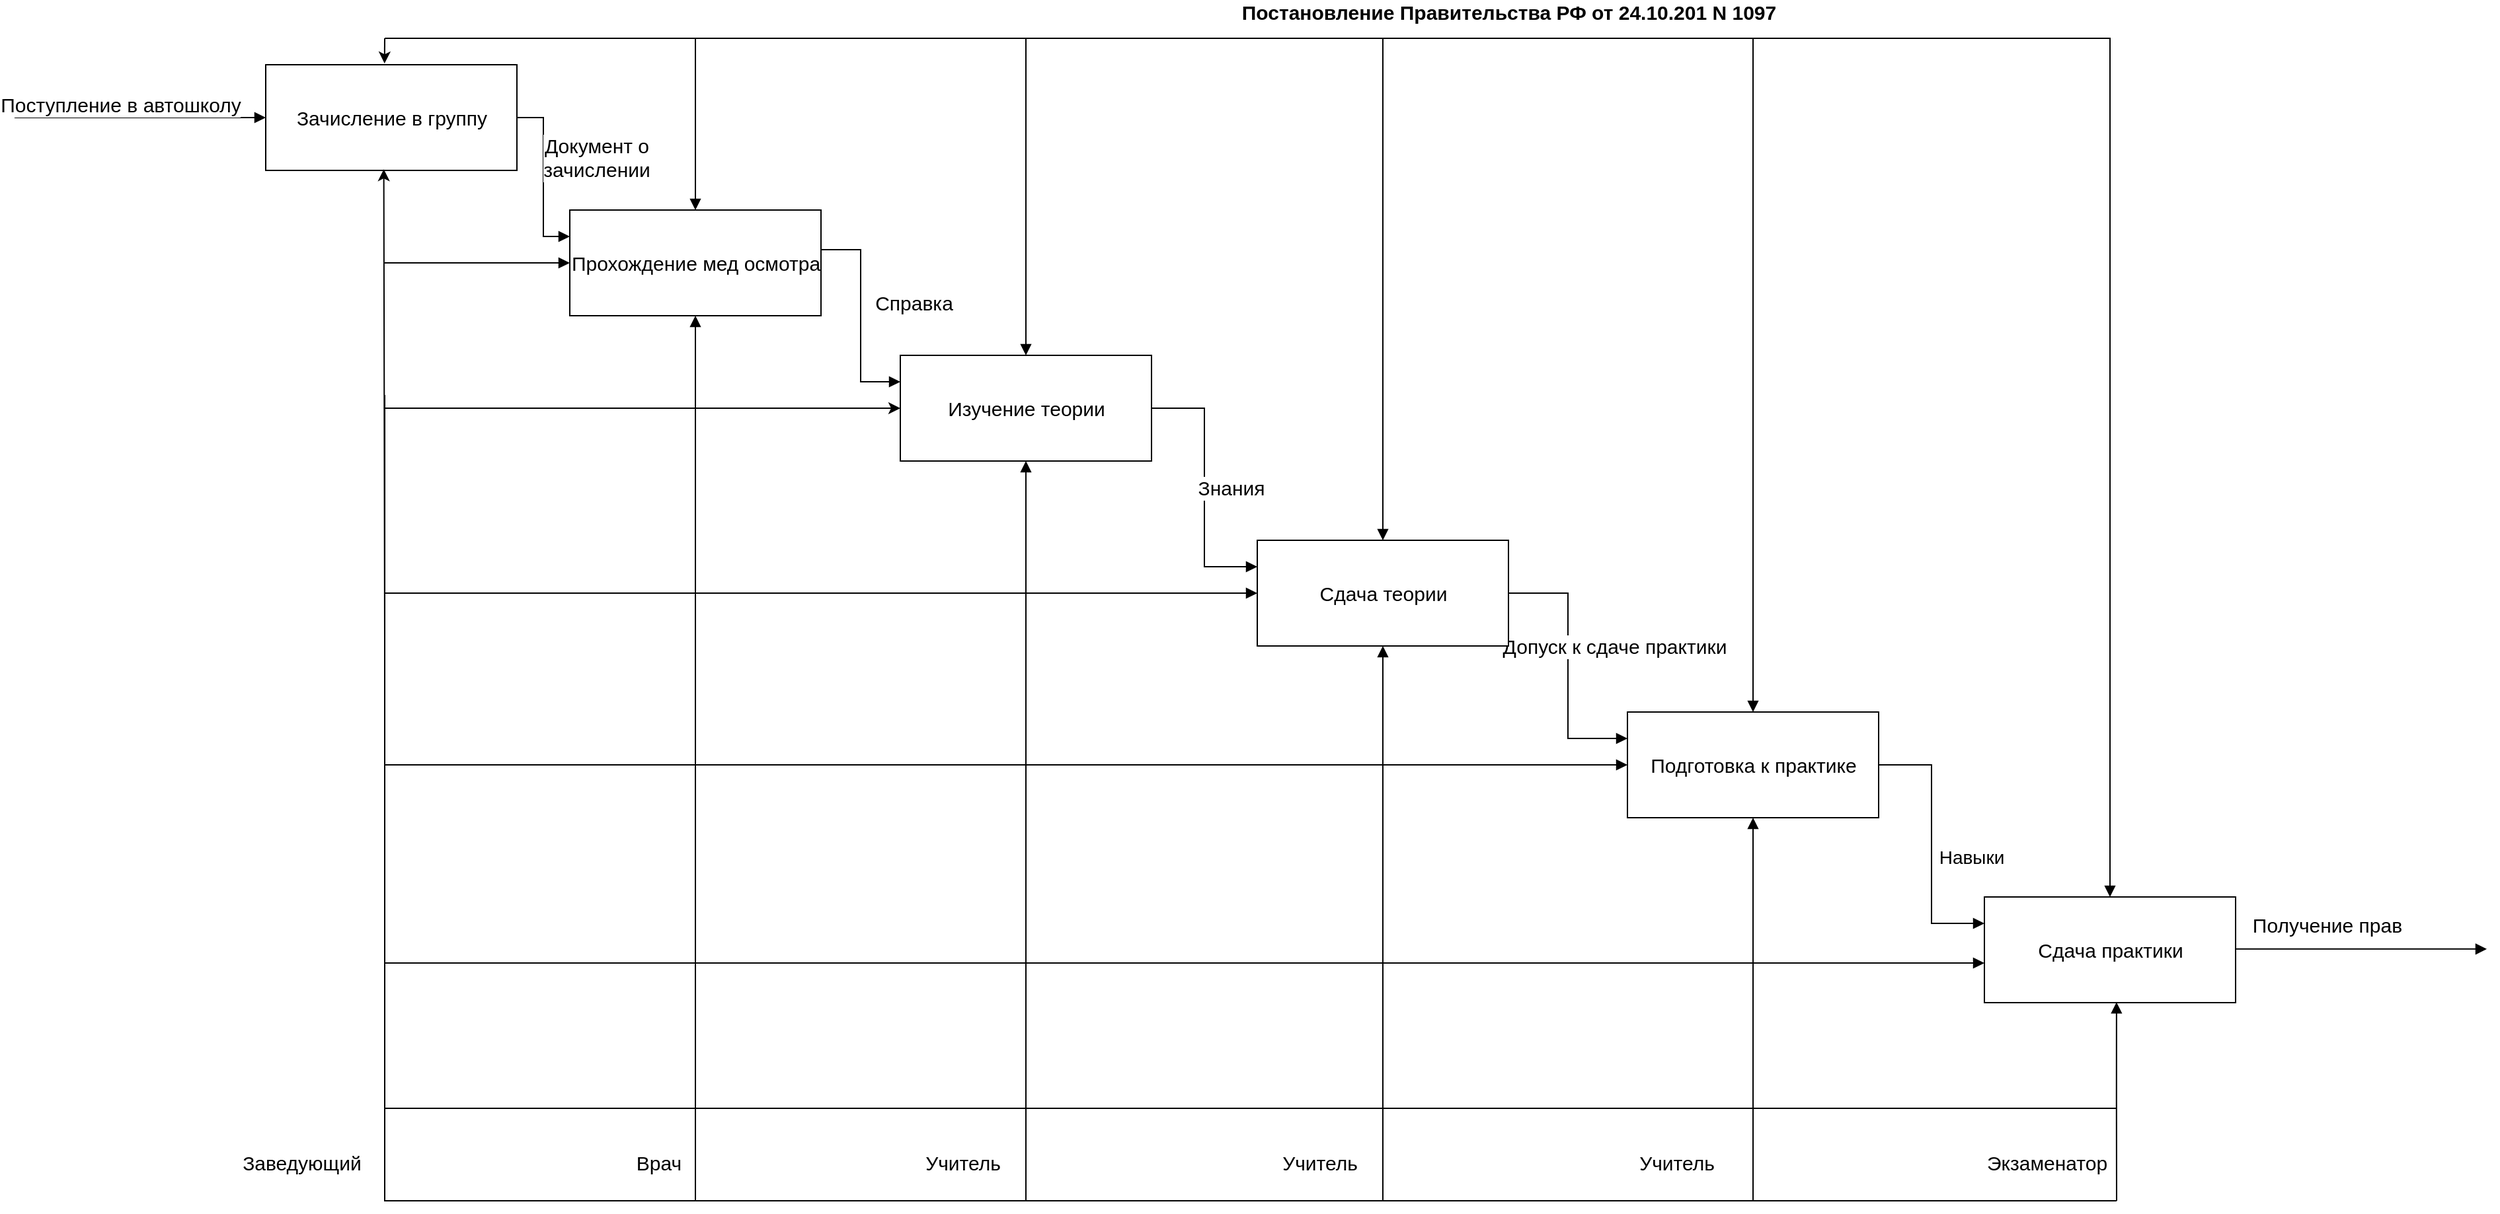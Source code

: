 <mxfile version="20.7.4" type="device"><diagram id="97Gb7hioaeDeuPOT_2My" name="Страница 1"><mxGraphModel dx="2206" dy="1175" grid="1" gridSize="10" guides="1" tooltips="1" connect="1" arrows="1" fold="1" page="1" pageScale="1" pageWidth="827" pageHeight="1169" math="0" shadow="0"><root><mxCell id="0"/><mxCell id="1" parent="0"/><mxCell id="lqTr1j_Yi0i8lSorF2Pw-1" style="edgeStyle=orthogonalEdgeStyle;rounded=0;orthogonalLoop=1;jettySize=auto;html=1;exitX=0;exitY=0.5;exitDx=0;exitDy=0;endArrow=none;endFill=0;startArrow=block;startFill=1;" edge="1" parent="1"><mxGeometry relative="1" as="geometry"><mxPoint x="460" y="330" as="targetPoint"/><mxPoint x="650" y="330" as="sourcePoint"/></mxGeometry></mxCell><mxCell id="lqTr1j_Yi0i8lSorF2Pw-2" value="Поступление в автошколу" style="edgeLabel;html=1;align=center;verticalAlign=middle;resizable=0;points=[];fontSize=15;" vertex="1" connectable="0" parent="lqTr1j_Yi0i8lSorF2Pw-1"><mxGeometry x="0.232" y="-3" relative="1" as="geometry"><mxPoint x="7" y="-7" as="offset"/></mxGeometry></mxCell><mxCell id="lqTr1j_Yi0i8lSorF2Pw-3" style="edgeStyle=orthogonalEdgeStyle;rounded=0;orthogonalLoop=1;jettySize=auto;html=1;exitX=0.5;exitY=0;exitDx=0;exitDy=0;startArrow=block;startFill=1;endArrow=block;endFill=1;entryX=0.5;entryY=0;entryDx=0;entryDy=0;" edge="1" parent="1" source="lqTr1j_Yi0i8lSorF2Pw-8" target="lqTr1j_Yi0i8lSorF2Pw-27"><mxGeometry relative="1" as="geometry"><mxPoint x="2127" y="470" as="targetPoint"/><Array as="points"><mxPoint x="1225" y="270"/><mxPoint x="2045" y="270"/></Array></mxGeometry></mxCell><mxCell id="lqTr1j_Yi0i8lSorF2Pw-4" value="&lt;span style=&quot;font-family: Arial; font-size: 15px; font-weight: 700; text-align: start;&quot;&gt;Постановление Правительства РФ от 24.10.201 N 1097&lt;/span&gt;" style="edgeLabel;html=1;align=center;verticalAlign=middle;resizable=0;points=[];fontSize=15;" vertex="1" connectable="0" parent="lqTr1j_Yi0i8lSorF2Pw-3"><mxGeometry x="-0.402" y="3" relative="1" as="geometry"><mxPoint x="93" y="-17" as="offset"/></mxGeometry></mxCell><mxCell id="lqTr1j_Yi0i8lSorF2Pw-5" style="edgeStyle=orthogonalEdgeStyle;rounded=0;orthogonalLoop=1;jettySize=auto;html=1;exitX=1;exitY=0.5;exitDx=0;exitDy=0;entryX=0;entryY=0.25;entryDx=0;entryDy=0;startArrow=none;startFill=0;endArrow=block;endFill=1;" edge="1" parent="1" source="lqTr1j_Yi0i8lSorF2Pw-8" target="lqTr1j_Yi0i8lSorF2Pw-14"><mxGeometry relative="1" as="geometry"/></mxCell><mxCell id="lqTr1j_Yi0i8lSorF2Pw-6" value="Знания" style="edgeLabel;html=1;align=center;verticalAlign=middle;resizable=0;points=[];fontSize=15;" vertex="1" connectable="0" parent="lqTr1j_Yi0i8lSorF2Pw-5"><mxGeometry x="-0.1" y="-1" relative="1" as="geometry"><mxPoint x="21" y="10" as="offset"/></mxGeometry></mxCell><mxCell id="lqTr1j_Yi0i8lSorF2Pw-7" style="edgeStyle=orthogonalEdgeStyle;rounded=0;orthogonalLoop=1;jettySize=auto;html=1;exitX=0.5;exitY=1;exitDx=0;exitDy=0;startArrow=block;startFill=1;endArrow=none;endFill=0;" edge="1" parent="1" source="lqTr1j_Yi0i8lSorF2Pw-8"><mxGeometry relative="1" as="geometry"><mxPoint x="1225" y="1150" as="targetPoint"/></mxGeometry></mxCell><mxCell id="lqTr1j_Yi0i8lSorF2Pw-8" value="Изучение теории" style="html=1;fontSize=15;" vertex="1" parent="1"><mxGeometry x="1130" y="510" width="190" height="80" as="geometry"/></mxCell><mxCell id="lqTr1j_Yi0i8lSorF2Pw-9" style="edgeStyle=orthogonalEdgeStyle;rounded=0;orthogonalLoop=1;jettySize=auto;html=1;exitX=0.5;exitY=0;exitDx=0;exitDy=0;startArrow=block;startFill=1;endArrow=none;endFill=0;" edge="1" parent="1" source="lqTr1j_Yi0i8lSorF2Pw-14"><mxGeometry relative="1" as="geometry"><mxPoint x="1495" y="270" as="targetPoint"/></mxGeometry></mxCell><mxCell id="lqTr1j_Yi0i8lSorF2Pw-10" style="edgeStyle=orthogonalEdgeStyle;rounded=0;orthogonalLoop=1;jettySize=auto;html=1;exitX=0.5;exitY=1;exitDx=0;exitDy=0;startArrow=block;startFill=1;endArrow=none;endFill=0;" edge="1" parent="1" source="lqTr1j_Yi0i8lSorF2Pw-14"><mxGeometry relative="1" as="geometry"><mxPoint x="1495" y="1150" as="targetPoint"/></mxGeometry></mxCell><mxCell id="lqTr1j_Yi0i8lSorF2Pw-11" style="edgeStyle=orthogonalEdgeStyle;rounded=0;orthogonalLoop=1;jettySize=auto;html=1;exitX=0;exitY=0.5;exitDx=0;exitDy=0;startArrow=block;startFill=1;endArrow=none;endFill=0;" edge="1" parent="1" source="lqTr1j_Yi0i8lSorF2Pw-14"><mxGeometry relative="1" as="geometry"><mxPoint x="740" y="540" as="targetPoint"/><Array as="points"><mxPoint x="740" y="690"/><mxPoint x="740" y="550"/></Array></mxGeometry></mxCell><mxCell id="lqTr1j_Yi0i8lSorF2Pw-12" style="edgeStyle=orthogonalEdgeStyle;rounded=0;orthogonalLoop=1;jettySize=auto;html=1;exitX=1;exitY=0.5;exitDx=0;exitDy=0;entryX=0;entryY=0.25;entryDx=0;entryDy=0;startArrow=none;startFill=0;endArrow=block;endFill=1;" edge="1" parent="1" source="lqTr1j_Yi0i8lSorF2Pw-14" target="lqTr1j_Yi0i8lSorF2Pw-20"><mxGeometry relative="1" as="geometry"/></mxCell><mxCell id="lqTr1j_Yi0i8lSorF2Pw-13" value="Допуск к сдаче практики" style="edgeLabel;html=1;align=center;verticalAlign=middle;resizable=0;points=[];fontSize=15;" vertex="1" connectable="0" parent="lqTr1j_Yi0i8lSorF2Pw-12"><mxGeometry x="-0.13" y="-2" relative="1" as="geometry"><mxPoint x="37" y="-2" as="offset"/></mxGeometry></mxCell><mxCell id="lqTr1j_Yi0i8lSorF2Pw-14" value="Сдача теории" style="html=1;fontSize=15;" vertex="1" parent="1"><mxGeometry x="1400" y="650" width="190" height="80" as="geometry"/></mxCell><mxCell id="lqTr1j_Yi0i8lSorF2Pw-15" style="edgeStyle=orthogonalEdgeStyle;rounded=0;orthogonalLoop=1;jettySize=auto;html=1;exitX=0.5;exitY=0;exitDx=0;exitDy=0;startArrow=block;startFill=1;endArrow=none;endFill=0;" edge="1" parent="1" source="lqTr1j_Yi0i8lSorF2Pw-20"><mxGeometry relative="1" as="geometry"><mxPoint x="1770" y="270" as="targetPoint"/><Array as="points"><mxPoint x="1775" y="270"/></Array></mxGeometry></mxCell><mxCell id="lqTr1j_Yi0i8lSorF2Pw-16" style="edgeStyle=orthogonalEdgeStyle;rounded=0;orthogonalLoop=1;jettySize=auto;html=1;exitX=0.5;exitY=1;exitDx=0;exitDy=0;startArrow=block;startFill=1;endArrow=none;endFill=0;" edge="1" parent="1" source="lqTr1j_Yi0i8lSorF2Pw-20"><mxGeometry relative="1" as="geometry"><mxPoint x="1775" y="1150" as="targetPoint"/></mxGeometry></mxCell><mxCell id="lqTr1j_Yi0i8lSorF2Pw-17" style="edgeStyle=orthogonalEdgeStyle;rounded=0;orthogonalLoop=1;jettySize=auto;html=1;exitX=1;exitY=0.5;exitDx=0;exitDy=0;entryX=0;entryY=0.25;entryDx=0;entryDy=0;startArrow=none;startFill=0;endArrow=block;endFill=1;" edge="1" parent="1" source="lqTr1j_Yi0i8lSorF2Pw-20" target="lqTr1j_Yi0i8lSorF2Pw-27"><mxGeometry relative="1" as="geometry"/></mxCell><mxCell id="lqTr1j_Yi0i8lSorF2Pw-18" value="Навыки" style="edgeLabel;html=1;align=center;verticalAlign=middle;resizable=0;points=[];fontSize=14;" vertex="1" connectable="0" parent="lqTr1j_Yi0i8lSorF2Pw-17"><mxGeometry x="-0.21" y="2" relative="1" as="geometry"><mxPoint x="28" y="31" as="offset"/></mxGeometry></mxCell><mxCell id="lqTr1j_Yi0i8lSorF2Pw-19" style="edgeStyle=orthogonalEdgeStyle;rounded=0;orthogonalLoop=1;jettySize=auto;html=1;exitX=0;exitY=0.5;exitDx=0;exitDy=0;startArrow=block;startFill=1;endArrow=none;endFill=0;" edge="1" parent="1" source="lqTr1j_Yi0i8lSorF2Pw-20"><mxGeometry relative="1" as="geometry"><mxPoint x="740" y="540" as="targetPoint"/><Array as="points"><mxPoint x="740" y="820"/><mxPoint x="740" y="550"/></Array></mxGeometry></mxCell><mxCell id="lqTr1j_Yi0i8lSorF2Pw-20" value="Подготовка к практике" style="html=1;fontSize=15;" vertex="1" parent="1"><mxGeometry x="1680" y="780" width="190" height="80" as="geometry"/></mxCell><mxCell id="lqTr1j_Yi0i8lSorF2Pw-25" style="edgeStyle=orthogonalEdgeStyle;rounded=0;orthogonalLoop=1;jettySize=auto;html=1;exitX=0.526;exitY=0.996;exitDx=0;exitDy=0;startArrow=block;startFill=1;endArrow=none;endFill=0;exitPerimeter=0;" edge="1" parent="1" source="lqTr1j_Yi0i8lSorF2Pw-27"><mxGeometry relative="1" as="geometry"><mxPoint x="2050" y="1150" as="targetPoint"/></mxGeometry></mxCell><mxCell id="lqTr1j_Yi0i8lSorF2Pw-27" value="Сдача практики" style="html=1;fontSize=15;" vertex="1" parent="1"><mxGeometry x="1950" y="920" width="190" height="80" as="geometry"/></mxCell><mxCell id="lqTr1j_Yi0i8lSorF2Pw-28" value="Учитель" style="edgeLabel;html=1;align=center;verticalAlign=middle;resizable=0;points=[];fontSize=15;" vertex="1" connectable="0" parent="1"><mxGeometry x="1360" y="1130" as="geometry"><mxPoint x="87" y="-9" as="offset"/></mxGeometry></mxCell><mxCell id="lqTr1j_Yi0i8lSorF2Pw-31" style="edgeStyle=orthogonalEdgeStyle;rounded=0;orthogonalLoop=1;jettySize=auto;html=1;startArrow=block;startFill=1;endArrow=none;endFill=0;" edge="1" parent="1"><mxGeometry relative="1" as="geometry"><mxPoint x="1950" y="970" as="sourcePoint"/><mxPoint x="740" y="970" as="targetPoint"/><Array as="points"><mxPoint x="1010" y="970"/></Array></mxGeometry></mxCell><mxCell id="lqTr1j_Yi0i8lSorF2Pw-33" style="edgeStyle=orthogonalEdgeStyle;rounded=0;orthogonalLoop=1;jettySize=auto;html=1;exitX=1;exitY=0.5;exitDx=0;exitDy=0;startArrow=none;startFill=0;endArrow=block;endFill=1;" edge="1" parent="1"><mxGeometry relative="1" as="geometry"><mxPoint x="2330" y="959.38" as="targetPoint"/><mxPoint x="2140" y="959.38" as="sourcePoint"/><Array as="points"><mxPoint x="2320" y="959.38"/><mxPoint x="2320" y="959.38"/></Array></mxGeometry></mxCell><mxCell id="lqTr1j_Yi0i8lSorF2Pw-34" value="Получение прав" style="edgeLabel;html=1;align=center;verticalAlign=middle;resizable=0;points=[];fontSize=15;" vertex="1" connectable="0" parent="lqTr1j_Yi0i8lSorF2Pw-33"><mxGeometry x="-0.39" y="3" relative="1" as="geometry"><mxPoint x="11" y="-16" as="offset"/></mxGeometry></mxCell><mxCell id="lqTr1j_Yi0i8lSorF2Pw-35" value="Учитель" style="edgeLabel;html=1;align=center;verticalAlign=middle;resizable=0;points=[];fontSize=15;" vertex="1" connectable="0" parent="1"><mxGeometry x="1630" y="1130" as="geometry"><mxPoint x="87" y="-9" as="offset"/></mxGeometry></mxCell><mxCell id="lqTr1j_Yi0i8lSorF2Pw-37" value="Экзаменатор" style="edgeLabel;html=1;align=center;verticalAlign=middle;resizable=0;points=[];fontSize=15;" vertex="1" connectable="0" parent="1"><mxGeometry x="1910" y="1130" as="geometry"><mxPoint x="87" y="-9" as="offset"/></mxGeometry></mxCell><mxCell id="lqTr1j_Yi0i8lSorF2Pw-38" style="edgeStyle=orthogonalEdgeStyle;rounded=0;orthogonalLoop=1;jettySize=auto;html=1;exitX=0;exitY=0.5;exitDx=0;exitDy=0;startArrow=block;startFill=1;endArrow=none;endFill=0;" edge="1" parent="1" source="lqTr1j_Yi0i8lSorF2Pw-43"><mxGeometry relative="1" as="geometry"><mxPoint x="740" y="440" as="targetPoint"/></mxGeometry></mxCell><mxCell id="lqTr1j_Yi0i8lSorF2Pw-39" style="edgeStyle=orthogonalEdgeStyle;rounded=0;orthogonalLoop=1;jettySize=auto;html=1;exitX=0.5;exitY=0;exitDx=0;exitDy=0;startArrow=block;startFill=1;endArrow=none;endFill=0;" edge="1" parent="1" source="lqTr1j_Yi0i8lSorF2Pw-43"><mxGeometry relative="1" as="geometry"><mxPoint x="965" y="270" as="targetPoint"/><Array as="points"><mxPoint x="975" y="270"/></Array></mxGeometry></mxCell><mxCell id="lqTr1j_Yi0i8lSorF2Pw-40" style="edgeStyle=orthogonalEdgeStyle;rounded=0;orthogonalLoop=1;jettySize=auto;html=1;exitX=1;exitY=0.25;exitDx=0;exitDy=0;entryX=0;entryY=0.25;entryDx=0;entryDy=0;startArrow=none;startFill=0;endArrow=block;endFill=1;" edge="1" parent="1" source="lqTr1j_Yi0i8lSorF2Pw-43" target="lqTr1j_Yi0i8lSorF2Pw-8"><mxGeometry relative="1" as="geometry"><Array as="points"><mxPoint x="1070" y="430"/><mxPoint x="1100" y="430"/><mxPoint x="1100" y="530"/></Array></mxGeometry></mxCell><mxCell id="lqTr1j_Yi0i8lSorF2Pw-41" value="Справка" style="edgeLabel;html=1;align=center;verticalAlign=middle;resizable=0;points=[];fontSize=15;" vertex="1" connectable="0" parent="lqTr1j_Yi0i8lSorF2Pw-40"><mxGeometry x="0.271" relative="1" as="geometry"><mxPoint x="40" y="-28" as="offset"/></mxGeometry></mxCell><mxCell id="lqTr1j_Yi0i8lSorF2Pw-42" style="edgeStyle=orthogonalEdgeStyle;rounded=0;orthogonalLoop=1;jettySize=auto;html=1;exitX=0.5;exitY=1;exitDx=0;exitDy=0;startArrow=block;startFill=1;endArrow=none;endFill=0;" edge="1" parent="1" source="lqTr1j_Yi0i8lSorF2Pw-43"><mxGeometry relative="1" as="geometry"><mxPoint x="975" y="1150" as="targetPoint"/></mxGeometry></mxCell><mxCell id="lqTr1j_Yi0i8lSorF2Pw-43" value="Прохождение мед осмотра" style="html=1;fontSize=15;" vertex="1" parent="1"><mxGeometry x="880" y="400" width="190" height="80" as="geometry"/></mxCell><mxCell id="lqTr1j_Yi0i8lSorF2Pw-44" style="edgeStyle=orthogonalEdgeStyle;rounded=0;orthogonalLoop=1;jettySize=auto;html=1;exitX=1;exitY=0.5;exitDx=0;exitDy=0;entryX=0;entryY=0.25;entryDx=0;entryDy=0;startArrow=none;startFill=0;endArrow=block;endFill=1;" edge="1" parent="1" source="lqTr1j_Yi0i8lSorF2Pw-46" target="lqTr1j_Yi0i8lSorF2Pw-43"><mxGeometry relative="1" as="geometry"/></mxCell><mxCell id="lqTr1j_Yi0i8lSorF2Pw-45" value="Документ о&lt;br&gt;зачислении" style="edgeLabel;html=1;align=center;verticalAlign=middle;resizable=0;points=[];fontSize=15;" vertex="1" connectable="0" parent="lqTr1j_Yi0i8lSorF2Pw-44"><mxGeometry x="-0.169" y="1" relative="1" as="geometry"><mxPoint x="39" y="-4" as="offset"/></mxGeometry></mxCell><mxCell id="lqTr1j_Yi0i8lSorF2Pw-46" value="Зачисление в группу" style="html=1;fontSize=15;" vertex="1" parent="1"><mxGeometry x="650" y="290" width="190" height="80" as="geometry"/></mxCell><mxCell id="lqTr1j_Yi0i8lSorF2Pw-47" value="Врач" style="edgeLabel;html=1;align=center;verticalAlign=middle;resizable=0;points=[];fontSize=15;" vertex="1" connectable="0" parent="1"><mxGeometry x="860" y="1130" as="geometry"><mxPoint x="87" y="-9" as="offset"/></mxGeometry></mxCell><mxCell id="lqTr1j_Yi0i8lSorF2Pw-48" value="Заведующий" style="edgeLabel;html=1;align=center;verticalAlign=middle;resizable=0;points=[];fontSize=15;" vertex="1" connectable="0" parent="1"><mxGeometry x="590" y="1130" as="geometry"><mxPoint x="87" y="-9" as="offset"/></mxGeometry></mxCell><mxCell id="lqTr1j_Yi0i8lSorF2Pw-50" value="" style="endArrow=none;html=1;rounded=0;fontSize=15;" edge="1" parent="1"><mxGeometry width="50" height="50" relative="1" as="geometry"><mxPoint x="1120" y="550" as="sourcePoint"/><mxPoint x="2050" y="1150" as="targetPoint"/><Array as="points"><mxPoint x="740" y="550"/><mxPoint x="740" y="1150"/></Array></mxGeometry></mxCell><mxCell id="lqTr1j_Yi0i8lSorF2Pw-51" value="" style="endArrow=classic;html=1;rounded=0;fontSize=15;entryX=0;entryY=0.5;entryDx=0;entryDy=0;" edge="1" parent="1" target="lqTr1j_Yi0i8lSorF2Pw-8"><mxGeometry width="50" height="50" relative="1" as="geometry"><mxPoint x="1050" y="550" as="sourcePoint"/><mxPoint x="1100" y="500" as="targetPoint"/></mxGeometry></mxCell><mxCell id="lqTr1j_Yi0i8lSorF2Pw-52" value="" style="endArrow=none;html=1;rounded=0;fontSize=15;" edge="1" parent="1"><mxGeometry width="50" height="50" relative="1" as="geometry"><mxPoint x="740" y="270" as="sourcePoint"/><mxPoint x="1230" y="270" as="targetPoint"/></mxGeometry></mxCell><mxCell id="lqTr1j_Yi0i8lSorF2Pw-55" value="" style="endArrow=classic;html=1;rounded=0;fontSize=15;entryX=0.473;entryY=-0.012;entryDx=0;entryDy=0;entryPerimeter=0;" edge="1" parent="1" target="lqTr1j_Yi0i8lSorF2Pw-46"><mxGeometry width="50" height="50" relative="1" as="geometry"><mxPoint x="740" y="270" as="sourcePoint"/><mxPoint x="830" y="180" as="targetPoint"/></mxGeometry></mxCell><mxCell id="lqTr1j_Yi0i8lSorF2Pw-57" value="" style="endArrow=classic;html=1;rounded=0;fontSize=15;entryX=0.47;entryY=0.989;entryDx=0;entryDy=0;entryPerimeter=0;" edge="1" parent="1" target="lqTr1j_Yi0i8lSorF2Pw-46"><mxGeometry width="50" height="50" relative="1" as="geometry"><mxPoint x="2050" y="1080" as="sourcePoint"/><mxPoint x="730" y="410" as="targetPoint"/><Array as="points"><mxPoint x="740" y="1080"/><mxPoint x="740" y="730"/></Array></mxGeometry></mxCell><mxCell id="lqTr1j_Yi0i8lSorF2Pw-58" value="Учитель" style="edgeLabel;html=1;align=center;verticalAlign=middle;resizable=0;points=[];fontSize=15;" vertex="1" connectable="0" parent="1"><mxGeometry x="1090" y="1130" as="geometry"><mxPoint x="87" y="-9" as="offset"/></mxGeometry></mxCell></root></mxGraphModel></diagram></mxfile>